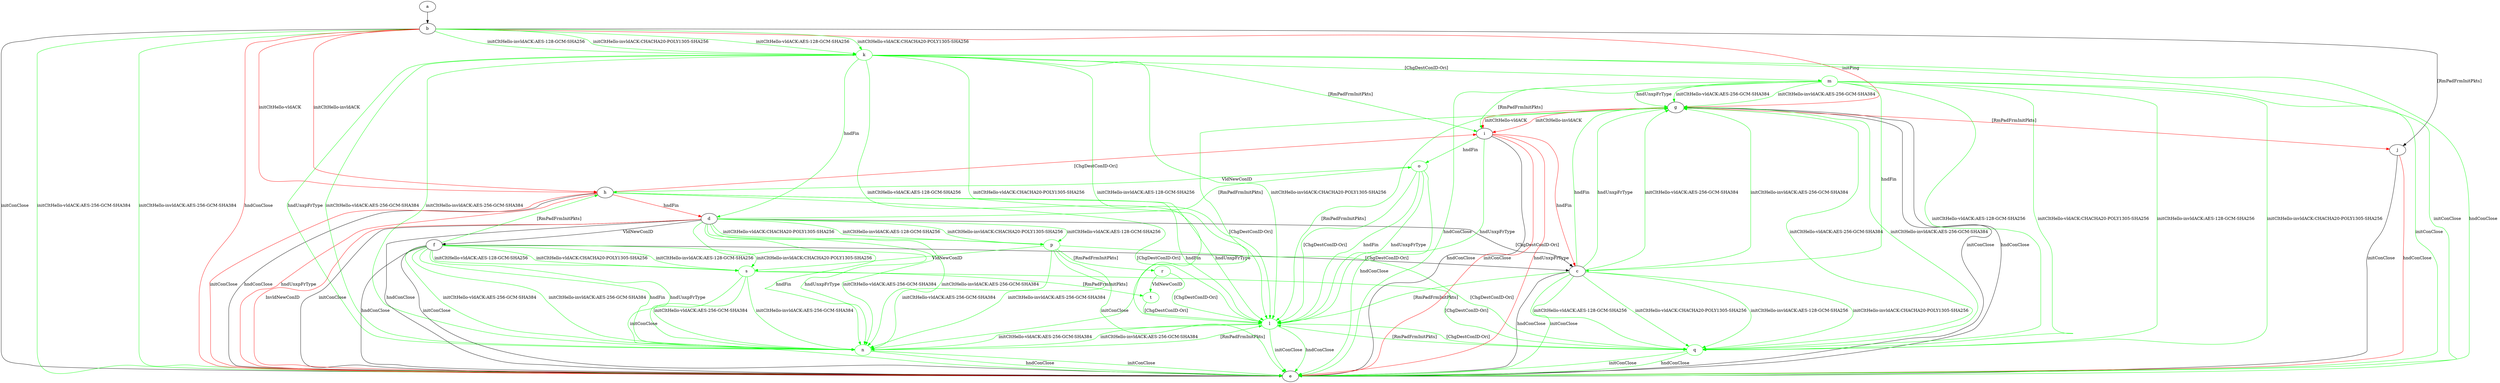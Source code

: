 digraph "" {
	a -> b	[key=0];
	b -> e	[key=0,
		label="initConClose "];
	b -> e	[key=1,
		color=green,
		label="initCltHello-vldACK:AES-256-GCM-SHA384 "];
	b -> e	[key=2,
		color=green,
		label="initCltHello-invldACK:AES-256-GCM-SHA384 "];
	b -> e	[key=3,
		color=red,
		label="hndConClose "];
	b -> g	[key=0,
		color=red,
		label="initPing "];
	b -> h	[key=0,
		color=red,
		label="initCltHello-vldACK "];
	b -> h	[key=1,
		color=red,
		label="initCltHello-invldACK "];
	b -> j	[key=0,
		label="[RmPadFrmInitPkts] "];
	k	[color=green];
	b -> k	[key=0,
		color=green,
		label="initCltHello-vldACK:AES-128-GCM-SHA256 "];
	b -> k	[key=1,
		color=green,
		label="initCltHello-vldACK:CHACHA20-POLY1305-SHA256 "];
	b -> k	[key=2,
		color=green,
		label="initCltHello-invldACK:AES-128-GCM-SHA256 "];
	b -> k	[key=3,
		color=green,
		label="initCltHello-invldACK:CHACHA20-POLY1305-SHA256 "];
	c -> e	[key=0,
		label="hndConClose "];
	c -> e	[key=1,
		color=green,
		label="initConClose "];
	c -> g	[key=0,
		color=green,
		label="initCltHello-vldACK:AES-256-GCM-SHA384 "];
	c -> g	[key=1,
		color=green,
		label="initCltHello-invldACK:AES-256-GCM-SHA384 "];
	c -> g	[key=2,
		color=green,
		label="hndFin "];
	c -> g	[key=3,
		color=green,
		label="hndUnxpFrType "];
	l	[color=green];
	c -> l	[key=0,
		color=green,
		label="[RmPadFrmInitPkts] "];
	q	[color=green];
	c -> q	[key=0,
		color=green,
		label="initCltHello-vldACK:AES-128-GCM-SHA256 "];
	c -> q	[key=1,
		color=green,
		label="initCltHello-vldACK:CHACHA20-POLY1305-SHA256 "];
	c -> q	[key=2,
		color=green,
		label="initCltHello-invldACK:AES-128-GCM-SHA256 "];
	c -> q	[key=3,
		color=green,
		label="initCltHello-invldACK:CHACHA20-POLY1305-SHA256 "];
	d -> c	[key=0,
		label="[ChgDestConID-Ori] "];
	d -> e	[key=0,
		label="initConClose "];
	d -> e	[key=1,
		label="hndConClose "];
	d -> e	[key=2,
		color=red,
		label="InvldNewConID "];
	d -> f	[key=0,
		label="VldNewConID "];
	n	[color=green];
	d -> n	[key=0,
		color=green,
		label="initCltHello-vldACK:AES-256-GCM-SHA384 "];
	d -> n	[key=1,
		color=green,
		label="initCltHello-invldACK:AES-256-GCM-SHA384 "];
	d -> n	[key=2,
		color=green,
		label="hndFin "];
	d -> n	[key=3,
		color=green,
		label="hndUnxpFrType "];
	o	[color=green];
	d -> o	[key=0,
		color=green,
		label="[RmPadFrmInitPkts] "];
	p	[color=green];
	d -> p	[key=0,
		color=green,
		label="initCltHello-vldACK:AES-128-GCM-SHA256 "];
	d -> p	[key=1,
		color=green,
		label="initCltHello-vldACK:CHACHA20-POLY1305-SHA256 "];
	d -> p	[key=2,
		color=green,
		label="initCltHello-invldACK:AES-128-GCM-SHA256 "];
	d -> p	[key=3,
		color=green,
		label="initCltHello-invldACK:CHACHA20-POLY1305-SHA256 "];
	f -> c	[key=0,
		label="[ChgDestConID-Ori] "];
	f -> e	[key=0,
		label="initConClose "];
	f -> e	[key=1,
		label="hndConClose "];
	f -> h	[key=0,
		color=green,
		label="[RmPadFrmInitPkts] "];
	f -> n	[key=0,
		color=green,
		label="initCltHello-vldACK:AES-256-GCM-SHA384 "];
	f -> n	[key=1,
		color=green,
		label="initCltHello-invldACK:AES-256-GCM-SHA384 "];
	f -> n	[key=2,
		color=green,
		label="hndFin "];
	f -> n	[key=3,
		color=green,
		label="hndUnxpFrType "];
	s	[color=green];
	f -> s	[key=0,
		color=green,
		label="initCltHello-vldACK:AES-128-GCM-SHA256 "];
	f -> s	[key=1,
		color=green,
		label="initCltHello-vldACK:CHACHA20-POLY1305-SHA256 "];
	f -> s	[key=2,
		color=green,
		label="initCltHello-invldACK:AES-128-GCM-SHA256 "];
	f -> s	[key=3,
		color=green,
		label="initCltHello-invldACK:CHACHA20-POLY1305-SHA256 "];
	g -> e	[key=0,
		label="initConClose "];
	g -> e	[key=1,
		label="hndConClose "];
	g -> i	[key=0,
		color=red,
		label="initCltHello-vldACK "];
	g -> i	[key=1,
		color=red,
		label="initCltHello-invldACK "];
	g -> j	[key=0,
		color=red,
		label="[RmPadFrmInitPkts] "];
	g -> l	[key=0,
		color=green,
		label="[RmPadFrmInitPkts] "];
	h -> d	[key=0,
		color=red,
		label="hndFin "];
	h -> e	[key=0,
		label="hndConClose "];
	h -> e	[key=1,
		color=red,
		label="initConClose "];
	h -> e	[key=2,
		color=red,
		label="hndUnxpFrType "];
	h -> i	[key=0,
		color=red,
		label="[ChgDestConID-Ori] "];
	h -> l	[key=0,
		color=green,
		label="hndFin "];
	h -> l	[key=1,
		color=green,
		label="hndUnxpFrType "];
	h -> l	[key=2,
		color=green,
		label="[ChgDestConID-Ori] "];
	i -> c	[key=0,
		color=red,
		label="hndFin "];
	i -> e	[key=0,
		label="hndConClose "];
	i -> e	[key=1,
		color=red,
		label="initConClose "];
	i -> e	[key=2,
		color=red,
		label="hndUnxpFrType "];
	i -> l	[key=0,
		color=green,
		label="hndUnxpFrType "];
	i -> o	[key=0,
		color=green,
		label="hndFin "];
	j -> e	[key=0,
		label="initConClose "];
	j -> e	[key=1,
		color=red,
		label="hndConClose "];
	k -> d	[key=0,
		color=green,
		label="hndFin "];
	k -> e	[key=0,
		color=green,
		label="initConClose "];
	k -> e	[key=1,
		color=green,
		label="hndConClose "];
	k -> i	[key=0,
		color=green,
		label="[RmPadFrmInitPkts] "];
	k -> l	[key=0,
		color=green,
		label="initCltHello-vldACK:AES-128-GCM-SHA256 "];
	k -> l	[key=1,
		color=green,
		label="initCltHello-vldACK:CHACHA20-POLY1305-SHA256 "];
	k -> l	[key=2,
		color=green,
		label="initCltHello-invldACK:AES-128-GCM-SHA256 "];
	k -> l	[key=3,
		color=green,
		label="initCltHello-invldACK:CHACHA20-POLY1305-SHA256 "];
	m	[color=green];
	k -> m	[key=0,
		color=green,
		label="[ChgDestConID-Ori] "];
	k -> n	[key=0,
		color=green,
		label="initCltHello-vldACK:AES-256-GCM-SHA384 "];
	k -> n	[key=1,
		color=green,
		label="initCltHello-invldACK:AES-256-GCM-SHA384 "];
	k -> n	[key=2,
		color=green,
		label="hndUnxpFrType "];
	l -> e	[key=0,
		color=green,
		label="initConClose "];
	l -> e	[key=1,
		color=green,
		label="hndConClose "];
	l -> n	[key=0,
		color=green,
		label="initCltHello-vldACK:AES-256-GCM-SHA384 "];
	l -> n	[key=1,
		color=green,
		label="initCltHello-invldACK:AES-256-GCM-SHA384 "];
	l -> q	[key=0,
		color=green,
		label="[ChgDestConID-Ori] "];
	m -> c	[key=0,
		color=green,
		label="hndFin "];
	m -> e	[key=0,
		color=green,
		label="initConClose "];
	m -> e	[key=1,
		color=green,
		label="hndConClose "];
	m -> g	[key=0,
		color=green,
		label="initCltHello-vldACK:AES-256-GCM-SHA384 "];
	m -> g	[key=1,
		color=green,
		label="initCltHello-invldACK:AES-256-GCM-SHA384 "];
	m -> g	[key=2,
		color=green,
		label="hndUnxpFrType "];
	m -> i	[key=0,
		color=green,
		label="[RmPadFrmInitPkts] "];
	m -> q	[key=0,
		color=green,
		label="initCltHello-vldACK:AES-128-GCM-SHA256 "];
	m -> q	[key=1,
		color=green,
		label="initCltHello-vldACK:CHACHA20-POLY1305-SHA256 "];
	m -> q	[key=2,
		color=green,
		label="initCltHello-invldACK:AES-128-GCM-SHA256 "];
	m -> q	[key=3,
		color=green,
		label="initCltHello-invldACK:CHACHA20-POLY1305-SHA256 "];
	n -> e	[key=0,
		color=green,
		label="initConClose "];
	n -> e	[key=1,
		color=green,
		label="hndConClose "];
	n -> g	[key=0,
		color=green,
		label="[ChgDestConID-Ori] "];
	n -> l	[key=0,
		color=green,
		label="[RmPadFrmInitPkts] "];
	o -> e	[key=0,
		color=green,
		label="hndConClose "];
	o -> h	[key=0,
		color=green,
		label="VldNewConID "];
	o -> l	[key=0,
		color=green,
		label="hndFin "];
	o -> l	[key=1,
		color=green,
		label="hndUnxpFrType "];
	o -> l	[key=2,
		color=green,
		label="[ChgDestConID-Ori] "];
	p -> e	[key=0,
		color=green,
		label="initConClose "];
	p -> n	[key=0,
		color=green,
		label="initCltHello-vldACK:AES-256-GCM-SHA384 "];
	p -> n	[key=1,
		color=green,
		label="initCltHello-invldACK:AES-256-GCM-SHA384 "];
	p -> q	[key=0,
		color=green,
		label="[ChgDestConID-Ori] "];
	r	[color=green];
	p -> r	[key=0,
		color=green,
		label="[RmPadFrmInitPkts] "];
	p -> s	[key=0,
		color=green,
		label="VldNewConID "];
	q -> e	[key=0,
		color=green,
		label="initConClose "];
	q -> e	[key=1,
		color=green,
		label="hndConClose "];
	q -> g	[key=0,
		color=green,
		label="initCltHello-vldACK:AES-256-GCM-SHA384 "];
	q -> g	[key=1,
		color=green,
		label="initCltHello-invldACK:AES-256-GCM-SHA384 "];
	q -> l	[key=0,
		color=green,
		label="[RmPadFrmInitPkts] "];
	r -> l	[key=0,
		color=green,
		label="[ChgDestConID-Ori] "];
	t	[color=green];
	r -> t	[key=0,
		color=green,
		label="VldNewConID "];
	s -> e	[key=0,
		color=green,
		label="initConClose "];
	s -> n	[key=0,
		color=green,
		label="initCltHello-vldACK:AES-256-GCM-SHA384 "];
	s -> n	[key=1,
		color=green,
		label="initCltHello-invldACK:AES-256-GCM-SHA384 "];
	s -> q	[key=0,
		color=green,
		label="[ChgDestConID-Ori] "];
	s -> t	[key=0,
		color=green,
		label="[RmPadFrmInitPkts] "];
	t -> l	[key=0,
		color=green,
		label="[ChgDestConID-Ori] "];
}
